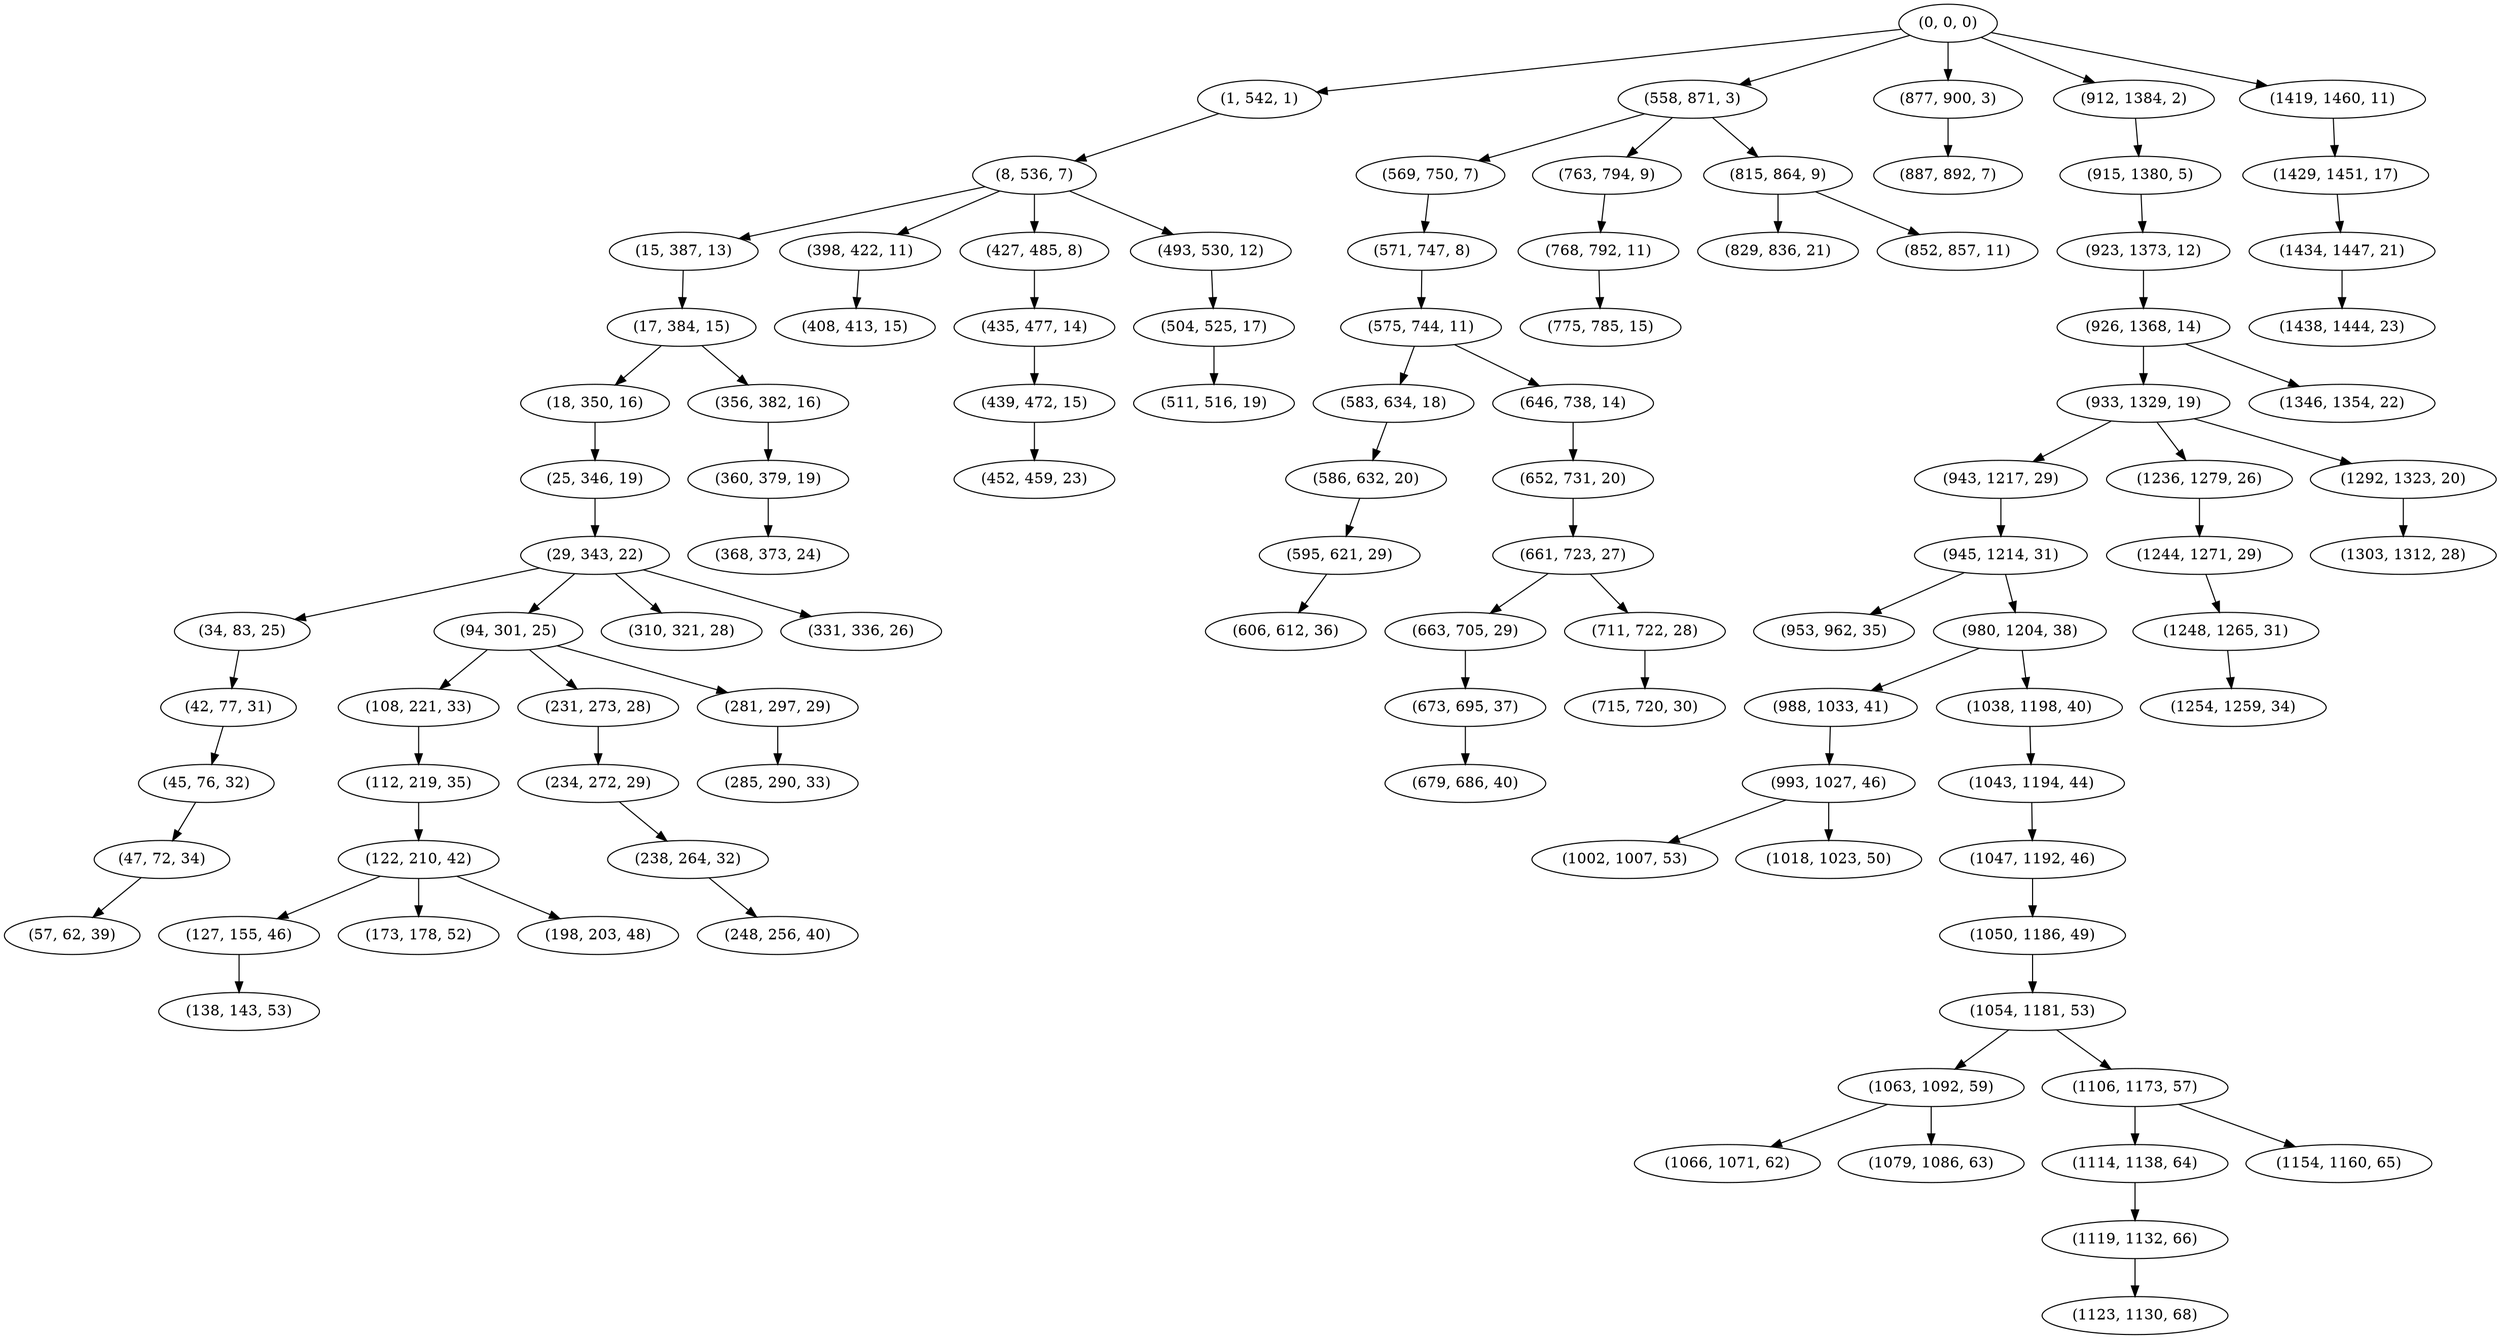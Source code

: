 digraph tree {
    "(0, 0, 0)";
    "(1, 542, 1)";
    "(8, 536, 7)";
    "(15, 387, 13)";
    "(17, 384, 15)";
    "(18, 350, 16)";
    "(25, 346, 19)";
    "(29, 343, 22)";
    "(34, 83, 25)";
    "(42, 77, 31)";
    "(45, 76, 32)";
    "(47, 72, 34)";
    "(57, 62, 39)";
    "(94, 301, 25)";
    "(108, 221, 33)";
    "(112, 219, 35)";
    "(122, 210, 42)";
    "(127, 155, 46)";
    "(138, 143, 53)";
    "(173, 178, 52)";
    "(198, 203, 48)";
    "(231, 273, 28)";
    "(234, 272, 29)";
    "(238, 264, 32)";
    "(248, 256, 40)";
    "(281, 297, 29)";
    "(285, 290, 33)";
    "(310, 321, 28)";
    "(331, 336, 26)";
    "(356, 382, 16)";
    "(360, 379, 19)";
    "(368, 373, 24)";
    "(398, 422, 11)";
    "(408, 413, 15)";
    "(427, 485, 8)";
    "(435, 477, 14)";
    "(439, 472, 15)";
    "(452, 459, 23)";
    "(493, 530, 12)";
    "(504, 525, 17)";
    "(511, 516, 19)";
    "(558, 871, 3)";
    "(569, 750, 7)";
    "(571, 747, 8)";
    "(575, 744, 11)";
    "(583, 634, 18)";
    "(586, 632, 20)";
    "(595, 621, 29)";
    "(606, 612, 36)";
    "(646, 738, 14)";
    "(652, 731, 20)";
    "(661, 723, 27)";
    "(663, 705, 29)";
    "(673, 695, 37)";
    "(679, 686, 40)";
    "(711, 722, 28)";
    "(715, 720, 30)";
    "(763, 794, 9)";
    "(768, 792, 11)";
    "(775, 785, 15)";
    "(815, 864, 9)";
    "(829, 836, 21)";
    "(852, 857, 11)";
    "(877, 900, 3)";
    "(887, 892, 7)";
    "(912, 1384, 2)";
    "(915, 1380, 5)";
    "(923, 1373, 12)";
    "(926, 1368, 14)";
    "(933, 1329, 19)";
    "(943, 1217, 29)";
    "(945, 1214, 31)";
    "(953, 962, 35)";
    "(980, 1204, 38)";
    "(988, 1033, 41)";
    "(993, 1027, 46)";
    "(1002, 1007, 53)";
    "(1018, 1023, 50)";
    "(1038, 1198, 40)";
    "(1043, 1194, 44)";
    "(1047, 1192, 46)";
    "(1050, 1186, 49)";
    "(1054, 1181, 53)";
    "(1063, 1092, 59)";
    "(1066, 1071, 62)";
    "(1079, 1086, 63)";
    "(1106, 1173, 57)";
    "(1114, 1138, 64)";
    "(1119, 1132, 66)";
    "(1123, 1130, 68)";
    "(1154, 1160, 65)";
    "(1236, 1279, 26)";
    "(1244, 1271, 29)";
    "(1248, 1265, 31)";
    "(1254, 1259, 34)";
    "(1292, 1323, 20)";
    "(1303, 1312, 28)";
    "(1346, 1354, 22)";
    "(1419, 1460, 11)";
    "(1429, 1451, 17)";
    "(1434, 1447, 21)";
    "(1438, 1444, 23)";
    "(0, 0, 0)" -> "(1, 542, 1)";
    "(0, 0, 0)" -> "(558, 871, 3)";
    "(0, 0, 0)" -> "(877, 900, 3)";
    "(0, 0, 0)" -> "(912, 1384, 2)";
    "(0, 0, 0)" -> "(1419, 1460, 11)";
    "(1, 542, 1)" -> "(8, 536, 7)";
    "(8, 536, 7)" -> "(15, 387, 13)";
    "(8, 536, 7)" -> "(398, 422, 11)";
    "(8, 536, 7)" -> "(427, 485, 8)";
    "(8, 536, 7)" -> "(493, 530, 12)";
    "(15, 387, 13)" -> "(17, 384, 15)";
    "(17, 384, 15)" -> "(18, 350, 16)";
    "(17, 384, 15)" -> "(356, 382, 16)";
    "(18, 350, 16)" -> "(25, 346, 19)";
    "(25, 346, 19)" -> "(29, 343, 22)";
    "(29, 343, 22)" -> "(34, 83, 25)";
    "(29, 343, 22)" -> "(94, 301, 25)";
    "(29, 343, 22)" -> "(310, 321, 28)";
    "(29, 343, 22)" -> "(331, 336, 26)";
    "(34, 83, 25)" -> "(42, 77, 31)";
    "(42, 77, 31)" -> "(45, 76, 32)";
    "(45, 76, 32)" -> "(47, 72, 34)";
    "(47, 72, 34)" -> "(57, 62, 39)";
    "(94, 301, 25)" -> "(108, 221, 33)";
    "(94, 301, 25)" -> "(231, 273, 28)";
    "(94, 301, 25)" -> "(281, 297, 29)";
    "(108, 221, 33)" -> "(112, 219, 35)";
    "(112, 219, 35)" -> "(122, 210, 42)";
    "(122, 210, 42)" -> "(127, 155, 46)";
    "(122, 210, 42)" -> "(173, 178, 52)";
    "(122, 210, 42)" -> "(198, 203, 48)";
    "(127, 155, 46)" -> "(138, 143, 53)";
    "(231, 273, 28)" -> "(234, 272, 29)";
    "(234, 272, 29)" -> "(238, 264, 32)";
    "(238, 264, 32)" -> "(248, 256, 40)";
    "(281, 297, 29)" -> "(285, 290, 33)";
    "(356, 382, 16)" -> "(360, 379, 19)";
    "(360, 379, 19)" -> "(368, 373, 24)";
    "(398, 422, 11)" -> "(408, 413, 15)";
    "(427, 485, 8)" -> "(435, 477, 14)";
    "(435, 477, 14)" -> "(439, 472, 15)";
    "(439, 472, 15)" -> "(452, 459, 23)";
    "(493, 530, 12)" -> "(504, 525, 17)";
    "(504, 525, 17)" -> "(511, 516, 19)";
    "(558, 871, 3)" -> "(569, 750, 7)";
    "(558, 871, 3)" -> "(763, 794, 9)";
    "(558, 871, 3)" -> "(815, 864, 9)";
    "(569, 750, 7)" -> "(571, 747, 8)";
    "(571, 747, 8)" -> "(575, 744, 11)";
    "(575, 744, 11)" -> "(583, 634, 18)";
    "(575, 744, 11)" -> "(646, 738, 14)";
    "(583, 634, 18)" -> "(586, 632, 20)";
    "(586, 632, 20)" -> "(595, 621, 29)";
    "(595, 621, 29)" -> "(606, 612, 36)";
    "(646, 738, 14)" -> "(652, 731, 20)";
    "(652, 731, 20)" -> "(661, 723, 27)";
    "(661, 723, 27)" -> "(663, 705, 29)";
    "(661, 723, 27)" -> "(711, 722, 28)";
    "(663, 705, 29)" -> "(673, 695, 37)";
    "(673, 695, 37)" -> "(679, 686, 40)";
    "(711, 722, 28)" -> "(715, 720, 30)";
    "(763, 794, 9)" -> "(768, 792, 11)";
    "(768, 792, 11)" -> "(775, 785, 15)";
    "(815, 864, 9)" -> "(829, 836, 21)";
    "(815, 864, 9)" -> "(852, 857, 11)";
    "(877, 900, 3)" -> "(887, 892, 7)";
    "(912, 1384, 2)" -> "(915, 1380, 5)";
    "(915, 1380, 5)" -> "(923, 1373, 12)";
    "(923, 1373, 12)" -> "(926, 1368, 14)";
    "(926, 1368, 14)" -> "(933, 1329, 19)";
    "(926, 1368, 14)" -> "(1346, 1354, 22)";
    "(933, 1329, 19)" -> "(943, 1217, 29)";
    "(933, 1329, 19)" -> "(1236, 1279, 26)";
    "(933, 1329, 19)" -> "(1292, 1323, 20)";
    "(943, 1217, 29)" -> "(945, 1214, 31)";
    "(945, 1214, 31)" -> "(953, 962, 35)";
    "(945, 1214, 31)" -> "(980, 1204, 38)";
    "(980, 1204, 38)" -> "(988, 1033, 41)";
    "(980, 1204, 38)" -> "(1038, 1198, 40)";
    "(988, 1033, 41)" -> "(993, 1027, 46)";
    "(993, 1027, 46)" -> "(1002, 1007, 53)";
    "(993, 1027, 46)" -> "(1018, 1023, 50)";
    "(1038, 1198, 40)" -> "(1043, 1194, 44)";
    "(1043, 1194, 44)" -> "(1047, 1192, 46)";
    "(1047, 1192, 46)" -> "(1050, 1186, 49)";
    "(1050, 1186, 49)" -> "(1054, 1181, 53)";
    "(1054, 1181, 53)" -> "(1063, 1092, 59)";
    "(1054, 1181, 53)" -> "(1106, 1173, 57)";
    "(1063, 1092, 59)" -> "(1066, 1071, 62)";
    "(1063, 1092, 59)" -> "(1079, 1086, 63)";
    "(1106, 1173, 57)" -> "(1114, 1138, 64)";
    "(1106, 1173, 57)" -> "(1154, 1160, 65)";
    "(1114, 1138, 64)" -> "(1119, 1132, 66)";
    "(1119, 1132, 66)" -> "(1123, 1130, 68)";
    "(1236, 1279, 26)" -> "(1244, 1271, 29)";
    "(1244, 1271, 29)" -> "(1248, 1265, 31)";
    "(1248, 1265, 31)" -> "(1254, 1259, 34)";
    "(1292, 1323, 20)" -> "(1303, 1312, 28)";
    "(1419, 1460, 11)" -> "(1429, 1451, 17)";
    "(1429, 1451, 17)" -> "(1434, 1447, 21)";
    "(1434, 1447, 21)" -> "(1438, 1444, 23)";
}
